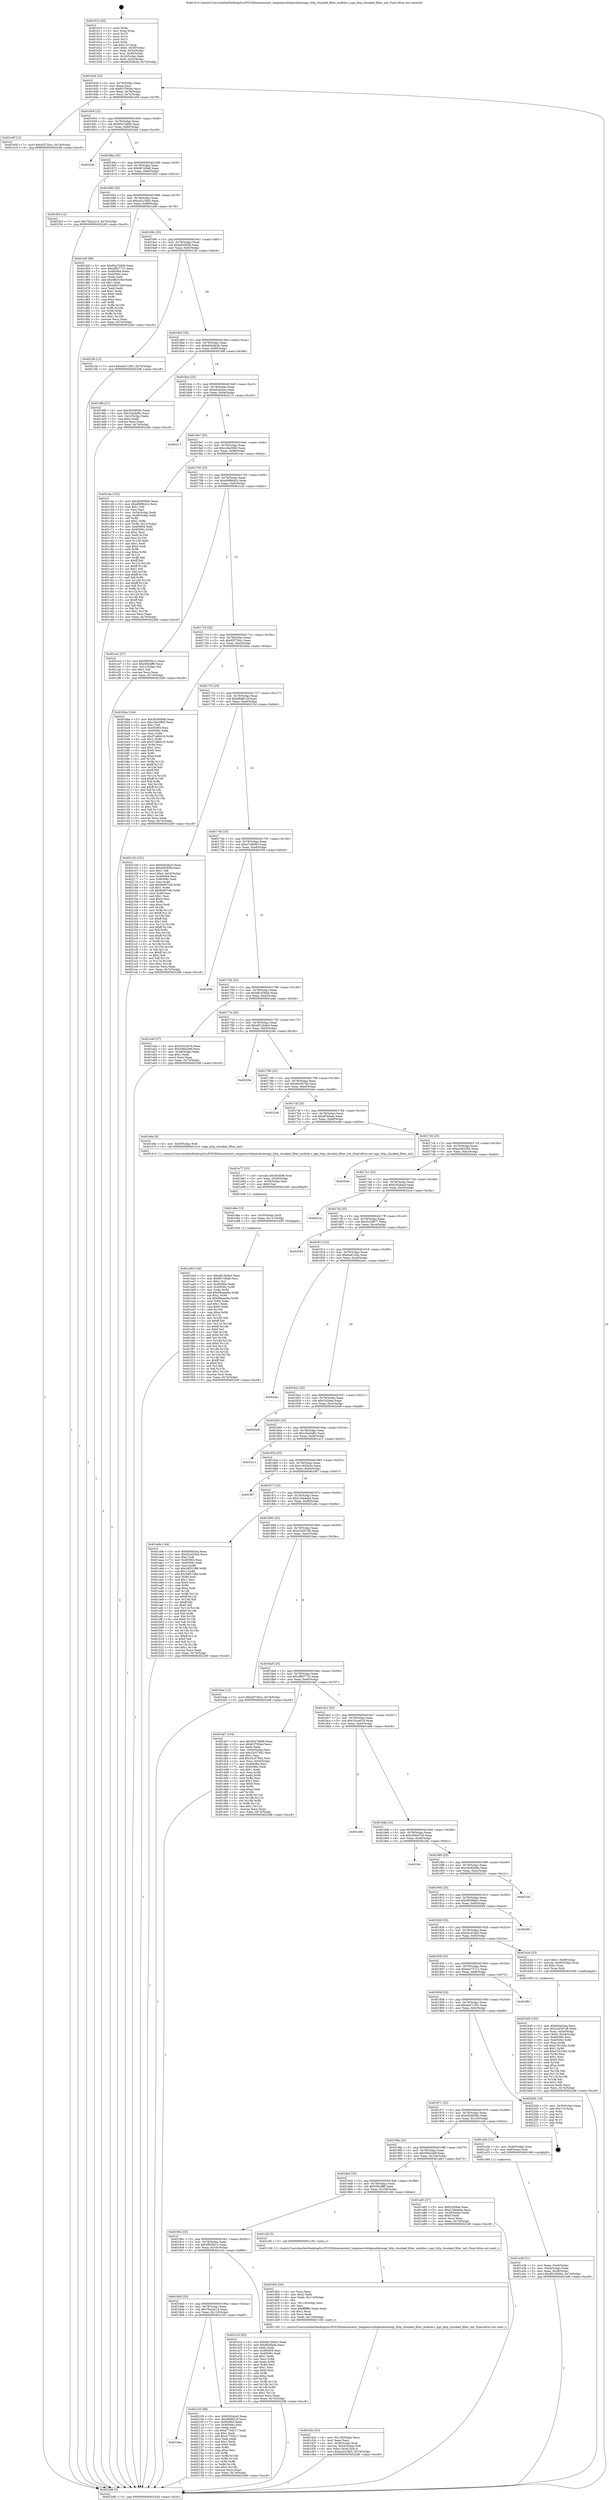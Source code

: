 digraph "0x401610" {
  label = "0x401610 (/mnt/c/Users/mathe/Desktop/tcc/POCII/binaries/extr_tenginesrchttpmodulesngx_http_chunked_filter_module.c_ngx_http_chunked_filter_init_Final-ollvm.out::main(0))"
  labelloc = "t"
  node[shape=record]

  Entry [label="",width=0.3,height=0.3,shape=circle,fillcolor=black,style=filled]
  "0x40163d" [label="{
     0x40163d [23]\l
     | [instrs]\l
     &nbsp;&nbsp;0x40163d \<+3\>: mov -0x74(%rbp),%eax\l
     &nbsp;&nbsp;0x401640 \<+2\>: mov %eax,%ecx\l
     &nbsp;&nbsp;0x401642 \<+6\>: sub $0x81f785eb,%ecx\l
     &nbsp;&nbsp;0x401648 \<+3\>: mov %eax,-0x78(%rbp)\l
     &nbsp;&nbsp;0x40164b \<+3\>: mov %ecx,-0x7c(%rbp)\l
     &nbsp;&nbsp;0x40164e \<+6\>: je 0000000000401e0f \<main+0x7ff\>\l
  }"]
  "0x401e0f" [label="{
     0x401e0f [12]\l
     | [instrs]\l
     &nbsp;&nbsp;0x401e0f \<+7\>: movl $0xd2f720cc,-0x74(%rbp)\l
     &nbsp;&nbsp;0x401e16 \<+5\>: jmp 00000000004022d8 \<main+0xcc8\>\l
  }"]
  "0x401654" [label="{
     0x401654 [22]\l
     | [instrs]\l
     &nbsp;&nbsp;0x401654 \<+5\>: jmp 0000000000401659 \<main+0x49\>\l
     &nbsp;&nbsp;0x401659 \<+3\>: mov -0x78(%rbp),%eax\l
     &nbsp;&nbsp;0x40165c \<+5\>: sub $0x95a74606,%eax\l
     &nbsp;&nbsp;0x401661 \<+3\>: mov %eax,-0x80(%rbp)\l
     &nbsp;&nbsp;0x401664 \<+6\>: je 000000000040224d \<main+0xc3d\>\l
  }"]
  Exit [label="",width=0.3,height=0.3,shape=circle,fillcolor=black,style=filled,peripheries=2]
  "0x40224d" [label="{
     0x40224d\l
  }", style=dashed]
  "0x40166a" [label="{
     0x40166a [25]\l
     | [instrs]\l
     &nbsp;&nbsp;0x40166a \<+5\>: jmp 000000000040166f \<main+0x5f\>\l
     &nbsp;&nbsp;0x40166f \<+3\>: mov -0x78(%rbp),%eax\l
     &nbsp;&nbsp;0x401672 \<+5\>: sub $0x9b7cf0a8,%eax\l
     &nbsp;&nbsp;0x401677 \<+6\>: mov %eax,-0x84(%rbp)\l
     &nbsp;&nbsp;0x40167d \<+6\>: je 0000000000401f2d \<main+0x91d\>\l
  }"]
  "0x4019ee" [label="{
     0x4019ee\l
  }", style=dashed]
  "0x401f2d" [label="{
     0x401f2d [12]\l
     | [instrs]\l
     &nbsp;&nbsp;0x401f2d \<+7\>: movl $0x79a2a214,-0x74(%rbp)\l
     &nbsp;&nbsp;0x401f34 \<+5\>: jmp 00000000004022d8 \<main+0xcc8\>\l
  }"]
  "0x401683" [label="{
     0x401683 [25]\l
     | [instrs]\l
     &nbsp;&nbsp;0x401683 \<+5\>: jmp 0000000000401688 \<main+0x78\>\l
     &nbsp;&nbsp;0x401688 \<+3\>: mov -0x78(%rbp),%eax\l
     &nbsp;&nbsp;0x40168b \<+5\>: sub $0xa42c18b5,%eax\l
     &nbsp;&nbsp;0x401690 \<+6\>: mov %eax,-0x88(%rbp)\l
     &nbsp;&nbsp;0x401696 \<+6\>: je 0000000000401d4f \<main+0x73f\>\l
  }"]
  "0x402105" [label="{
     0x402105 [88]\l
     | [instrs]\l
     &nbsp;&nbsp;0x402105 \<+5\>: mov $0xf292dac0,%eax\l
     &nbsp;&nbsp;0x40210a \<+5\>: mov $0xd6dfd12f,%ecx\l
     &nbsp;&nbsp;0x40210f \<+7\>: mov 0x405064,%edx\l
     &nbsp;&nbsp;0x402116 \<+7\>: mov 0x40506c,%esi\l
     &nbsp;&nbsp;0x40211d \<+2\>: mov %edx,%edi\l
     &nbsp;&nbsp;0x40211f \<+6\>: sub $0xe7744217,%edi\l
     &nbsp;&nbsp;0x402125 \<+3\>: sub $0x1,%edi\l
     &nbsp;&nbsp;0x402128 \<+6\>: add $0xe7744217,%edi\l
     &nbsp;&nbsp;0x40212e \<+3\>: imul %edi,%edx\l
     &nbsp;&nbsp;0x402131 \<+3\>: and $0x1,%edx\l
     &nbsp;&nbsp;0x402134 \<+3\>: cmp $0x0,%edx\l
     &nbsp;&nbsp;0x402137 \<+4\>: sete %r8b\l
     &nbsp;&nbsp;0x40213b \<+3\>: cmp $0xa,%esi\l
     &nbsp;&nbsp;0x40213e \<+4\>: setl %r9b\l
     &nbsp;&nbsp;0x402142 \<+3\>: mov %r8b,%r10b\l
     &nbsp;&nbsp;0x402145 \<+3\>: and %r9b,%r10b\l
     &nbsp;&nbsp;0x402148 \<+3\>: xor %r9b,%r8b\l
     &nbsp;&nbsp;0x40214b \<+3\>: or %r8b,%r10b\l
     &nbsp;&nbsp;0x40214e \<+4\>: test $0x1,%r10b\l
     &nbsp;&nbsp;0x402152 \<+3\>: cmovne %ecx,%eax\l
     &nbsp;&nbsp;0x402155 \<+3\>: mov %eax,-0x74(%rbp)\l
     &nbsp;&nbsp;0x402158 \<+5\>: jmp 00000000004022d8 \<main+0xcc8\>\l
  }"]
  "0x401d4f" [label="{
     0x401d4f [88]\l
     | [instrs]\l
     &nbsp;&nbsp;0x401d4f \<+5\>: mov $0x95a74606,%eax\l
     &nbsp;&nbsp;0x401d54 \<+5\>: mov $0x2f857723,%ecx\l
     &nbsp;&nbsp;0x401d59 \<+7\>: mov 0x405064,%edx\l
     &nbsp;&nbsp;0x401d60 \<+7\>: mov 0x40506c,%esi\l
     &nbsp;&nbsp;0x401d67 \<+2\>: mov %edx,%edi\l
     &nbsp;&nbsp;0x401d69 \<+6\>: add $0xe8b316ef,%edi\l
     &nbsp;&nbsp;0x401d6f \<+3\>: sub $0x1,%edi\l
     &nbsp;&nbsp;0x401d72 \<+6\>: sub $0xe8b316ef,%edi\l
     &nbsp;&nbsp;0x401d78 \<+3\>: imul %edi,%edx\l
     &nbsp;&nbsp;0x401d7b \<+3\>: and $0x1,%edx\l
     &nbsp;&nbsp;0x401d7e \<+3\>: cmp $0x0,%edx\l
     &nbsp;&nbsp;0x401d81 \<+4\>: sete %r8b\l
     &nbsp;&nbsp;0x401d85 \<+3\>: cmp $0xa,%esi\l
     &nbsp;&nbsp;0x401d88 \<+4\>: setl %r9b\l
     &nbsp;&nbsp;0x401d8c \<+3\>: mov %r8b,%r10b\l
     &nbsp;&nbsp;0x401d8f \<+3\>: and %r9b,%r10b\l
     &nbsp;&nbsp;0x401d92 \<+3\>: xor %r9b,%r8b\l
     &nbsp;&nbsp;0x401d95 \<+3\>: or %r8b,%r10b\l
     &nbsp;&nbsp;0x401d98 \<+4\>: test $0x1,%r10b\l
     &nbsp;&nbsp;0x401d9c \<+3\>: cmovne %ecx,%eax\l
     &nbsp;&nbsp;0x401d9f \<+3\>: mov %eax,-0x74(%rbp)\l
     &nbsp;&nbsp;0x401da2 \<+5\>: jmp 00000000004022d8 \<main+0xcc8\>\l
  }"]
  "0x40169c" [label="{
     0x40169c [25]\l
     | [instrs]\l
     &nbsp;&nbsp;0x40169c \<+5\>: jmp 00000000004016a1 \<main+0x91\>\l
     &nbsp;&nbsp;0x4016a1 \<+3\>: mov -0x78(%rbp),%eax\l
     &nbsp;&nbsp;0x4016a4 \<+5\>: sub $0xa920f3fa,%eax\l
     &nbsp;&nbsp;0x4016a9 \<+6\>: mov %eax,-0x8c(%rbp)\l
     &nbsp;&nbsp;0x4016af \<+6\>: je 00000000004021f4 \<main+0xbe4\>\l
  }"]
  "0x401e9d" [label="{
     0x401e9d [144]\l
     | [instrs]\l
     &nbsp;&nbsp;0x401e9d \<+5\>: mov $0xd912b4b3,%eax\l
     &nbsp;&nbsp;0x401ea2 \<+5\>: mov $0x9b7cf0a8,%esi\l
     &nbsp;&nbsp;0x401ea7 \<+2\>: mov $0x1,%cl\l
     &nbsp;&nbsp;0x401ea9 \<+7\>: mov 0x405064,%edx\l
     &nbsp;&nbsp;0x401eb0 \<+8\>: mov 0x40506c,%r8d\l
     &nbsp;&nbsp;0x401eb8 \<+3\>: mov %edx,%r9d\l
     &nbsp;&nbsp;0x401ebb \<+7\>: add $0x99aaae6a,%r9d\l
     &nbsp;&nbsp;0x401ec2 \<+4\>: sub $0x1,%r9d\l
     &nbsp;&nbsp;0x401ec6 \<+7\>: sub $0x99aaae6a,%r9d\l
     &nbsp;&nbsp;0x401ecd \<+4\>: imul %r9d,%edx\l
     &nbsp;&nbsp;0x401ed1 \<+3\>: and $0x1,%edx\l
     &nbsp;&nbsp;0x401ed4 \<+3\>: cmp $0x0,%edx\l
     &nbsp;&nbsp;0x401ed7 \<+4\>: sete %r10b\l
     &nbsp;&nbsp;0x401edb \<+4\>: cmp $0xa,%r8d\l
     &nbsp;&nbsp;0x401edf \<+4\>: setl %r11b\l
     &nbsp;&nbsp;0x401ee3 \<+3\>: mov %r10b,%bl\l
     &nbsp;&nbsp;0x401ee6 \<+3\>: xor $0xff,%bl\l
     &nbsp;&nbsp;0x401ee9 \<+3\>: mov %r11b,%r14b\l
     &nbsp;&nbsp;0x401eec \<+4\>: xor $0xff,%r14b\l
     &nbsp;&nbsp;0x401ef0 \<+3\>: xor $0x0,%cl\l
     &nbsp;&nbsp;0x401ef3 \<+3\>: mov %bl,%r15b\l
     &nbsp;&nbsp;0x401ef6 \<+4\>: and $0x0,%r15b\l
     &nbsp;&nbsp;0x401efa \<+3\>: and %cl,%r10b\l
     &nbsp;&nbsp;0x401efd \<+3\>: mov %r14b,%r12b\l
     &nbsp;&nbsp;0x401f00 \<+4\>: and $0x0,%r12b\l
     &nbsp;&nbsp;0x401f04 \<+3\>: and %cl,%r11b\l
     &nbsp;&nbsp;0x401f07 \<+3\>: or %r10b,%r15b\l
     &nbsp;&nbsp;0x401f0a \<+3\>: or %r11b,%r12b\l
     &nbsp;&nbsp;0x401f0d \<+3\>: xor %r12b,%r15b\l
     &nbsp;&nbsp;0x401f10 \<+3\>: or %r14b,%bl\l
     &nbsp;&nbsp;0x401f13 \<+3\>: xor $0xff,%bl\l
     &nbsp;&nbsp;0x401f16 \<+3\>: or $0x0,%cl\l
     &nbsp;&nbsp;0x401f19 \<+2\>: and %cl,%bl\l
     &nbsp;&nbsp;0x401f1b \<+3\>: or %bl,%r15b\l
     &nbsp;&nbsp;0x401f1e \<+4\>: test $0x1,%r15b\l
     &nbsp;&nbsp;0x401f22 \<+3\>: cmovne %esi,%eax\l
     &nbsp;&nbsp;0x401f25 \<+3\>: mov %eax,-0x74(%rbp)\l
     &nbsp;&nbsp;0x401f28 \<+5\>: jmp 00000000004022d8 \<main+0xcc8\>\l
  }"]
  "0x4021f4" [label="{
     0x4021f4 [12]\l
     | [instrs]\l
     &nbsp;&nbsp;0x4021f4 \<+7\>: movl $0x4e07c391,-0x74(%rbp)\l
     &nbsp;&nbsp;0x4021fb \<+5\>: jmp 00000000004022d8 \<main+0xcc8\>\l
  }"]
  "0x4016b5" [label="{
     0x4016b5 [25]\l
     | [instrs]\l
     &nbsp;&nbsp;0x4016b5 \<+5\>: jmp 00000000004016ba \<main+0xaa\>\l
     &nbsp;&nbsp;0x4016ba \<+3\>: mov -0x78(%rbp),%eax\l
     &nbsp;&nbsp;0x4016bd \<+5\>: sub $0xb6344b3b,%eax\l
     &nbsp;&nbsp;0x4016c2 \<+6\>: mov %eax,-0x90(%rbp)\l
     &nbsp;&nbsp;0x4016c8 \<+6\>: je 00000000004019f8 \<main+0x3e8\>\l
  }"]
  "0x401e8e" [label="{
     0x401e8e [15]\l
     | [instrs]\l
     &nbsp;&nbsp;0x401e8e \<+4\>: mov -0x50(%rbp),%rdi\l
     &nbsp;&nbsp;0x401e92 \<+6\>: mov %eax,-0x11c(%rbp)\l
     &nbsp;&nbsp;0x401e98 \<+5\>: call 0000000000401030 \<free@plt\>\l
     | [calls]\l
     &nbsp;&nbsp;0x401030 \{1\} (unknown)\l
  }"]
  "0x4019f8" [label="{
     0x4019f8 [27]\l
     | [instrs]\l
     &nbsp;&nbsp;0x4019f8 \<+5\>: mov $0x502b839c,%eax\l
     &nbsp;&nbsp;0x4019fd \<+5\>: mov $0x16acbd8c,%ecx\l
     &nbsp;&nbsp;0x401a02 \<+3\>: mov -0x2c(%rbp),%edx\l
     &nbsp;&nbsp;0x401a05 \<+3\>: cmp $0x2,%edx\l
     &nbsp;&nbsp;0x401a08 \<+3\>: cmovne %ecx,%eax\l
     &nbsp;&nbsp;0x401a0b \<+3\>: mov %eax,-0x74(%rbp)\l
     &nbsp;&nbsp;0x401a0e \<+5\>: jmp 00000000004022d8 \<main+0xcc8\>\l
  }"]
  "0x4016ce" [label="{
     0x4016ce [25]\l
     | [instrs]\l
     &nbsp;&nbsp;0x4016ce \<+5\>: jmp 00000000004016d3 \<main+0xc3\>\l
     &nbsp;&nbsp;0x4016d3 \<+3\>: mov -0x78(%rbp),%eax\l
     &nbsp;&nbsp;0x4016d6 \<+5\>: sub $0xbfcbb2ea,%eax\l
     &nbsp;&nbsp;0x4016db \<+6\>: mov %eax,-0x94(%rbp)\l
     &nbsp;&nbsp;0x4016e1 \<+6\>: je 0000000000402213 \<main+0xc03\>\l
  }"]
  "0x4022d8" [label="{
     0x4022d8 [5]\l
     | [instrs]\l
     &nbsp;&nbsp;0x4022d8 \<+5\>: jmp 000000000040163d \<main+0x2d\>\l
  }"]
  "0x401610" [label="{
     0x401610 [45]\l
     | [instrs]\l
     &nbsp;&nbsp;0x401610 \<+1\>: push %rbp\l
     &nbsp;&nbsp;0x401611 \<+3\>: mov %rsp,%rbp\l
     &nbsp;&nbsp;0x401614 \<+2\>: push %r15\l
     &nbsp;&nbsp;0x401616 \<+2\>: push %r14\l
     &nbsp;&nbsp;0x401618 \<+2\>: push %r12\l
     &nbsp;&nbsp;0x40161a \<+1\>: push %rbx\l
     &nbsp;&nbsp;0x40161b \<+7\>: sub $0x110,%rsp\l
     &nbsp;&nbsp;0x401622 \<+7\>: movl $0x0,-0x30(%rbp)\l
     &nbsp;&nbsp;0x401629 \<+3\>: mov %edi,-0x34(%rbp)\l
     &nbsp;&nbsp;0x40162c \<+4\>: mov %rsi,-0x40(%rbp)\l
     &nbsp;&nbsp;0x401630 \<+3\>: mov -0x34(%rbp),%edi\l
     &nbsp;&nbsp;0x401633 \<+3\>: mov %edi,-0x2c(%rbp)\l
     &nbsp;&nbsp;0x401636 \<+7\>: movl $0xb6344b3b,-0x74(%rbp)\l
  }"]
  "0x401e77" [label="{
     0x401e77 [23]\l
     | [instrs]\l
     &nbsp;&nbsp;0x401e77 \<+10\>: movabs $0x4030d6,%rdi\l
     &nbsp;&nbsp;0x401e81 \<+3\>: mov %eax,-0x58(%rbp)\l
     &nbsp;&nbsp;0x401e84 \<+3\>: mov -0x58(%rbp),%esi\l
     &nbsp;&nbsp;0x401e87 \<+2\>: mov $0x0,%al\l
     &nbsp;&nbsp;0x401e89 \<+5\>: call 0000000000401040 \<printf@plt\>\l
     | [calls]\l
     &nbsp;&nbsp;0x401040 \{1\} (unknown)\l
  }"]
  "0x402213" [label="{
     0x402213\l
  }", style=dashed]
  "0x4016e7" [label="{
     0x4016e7 [25]\l
     | [instrs]\l
     &nbsp;&nbsp;0x4016e7 \<+5\>: jmp 00000000004016ec \<main+0xdc\>\l
     &nbsp;&nbsp;0x4016ec \<+3\>: mov -0x78(%rbp),%eax\l
     &nbsp;&nbsp;0x4016ef \<+5\>: sub $0xc2de39b0,%eax\l
     &nbsp;&nbsp;0x4016f4 \<+6\>: mov %eax,-0x98(%rbp)\l
     &nbsp;&nbsp;0x4016fa \<+6\>: je 0000000000401c4a \<main+0x63a\>\l
  }"]
  "0x4019d5" [label="{
     0x4019d5 [25]\l
     | [instrs]\l
     &nbsp;&nbsp;0x4019d5 \<+5\>: jmp 00000000004019da \<main+0x3ca\>\l
     &nbsp;&nbsp;0x4019da \<+3\>: mov -0x78(%rbp),%eax\l
     &nbsp;&nbsp;0x4019dd \<+5\>: sub $0x79a2a214,%eax\l
     &nbsp;&nbsp;0x4019e2 \<+6\>: mov %eax,-0x110(%rbp)\l
     &nbsp;&nbsp;0x4019e8 \<+6\>: je 0000000000402105 \<main+0xaf5\>\l
  }"]
  "0x401c4a" [label="{
     0x401c4a [152]\l
     | [instrs]\l
     &nbsp;&nbsp;0x401c4a \<+5\>: mov $0x3b58584b,%eax\l
     &nbsp;&nbsp;0x401c4f \<+5\>: mov $0xd088642c,%ecx\l
     &nbsp;&nbsp;0x401c54 \<+2\>: mov $0x1,%dl\l
     &nbsp;&nbsp;0x401c56 \<+2\>: xor %esi,%esi\l
     &nbsp;&nbsp;0x401c58 \<+3\>: mov -0x54(%rbp),%edi\l
     &nbsp;&nbsp;0x401c5b \<+3\>: cmp -0x48(%rbp),%edi\l
     &nbsp;&nbsp;0x401c5e \<+4\>: setl %r8b\l
     &nbsp;&nbsp;0x401c62 \<+4\>: and $0x1,%r8b\l
     &nbsp;&nbsp;0x401c66 \<+4\>: mov %r8b,-0x21(%rbp)\l
     &nbsp;&nbsp;0x401c6a \<+7\>: mov 0x405064,%edi\l
     &nbsp;&nbsp;0x401c71 \<+8\>: mov 0x40506c,%r9d\l
     &nbsp;&nbsp;0x401c79 \<+3\>: sub $0x1,%esi\l
     &nbsp;&nbsp;0x401c7c \<+3\>: mov %edi,%r10d\l
     &nbsp;&nbsp;0x401c7f \<+3\>: add %esi,%r10d\l
     &nbsp;&nbsp;0x401c82 \<+4\>: imul %r10d,%edi\l
     &nbsp;&nbsp;0x401c86 \<+3\>: and $0x1,%edi\l
     &nbsp;&nbsp;0x401c89 \<+3\>: cmp $0x0,%edi\l
     &nbsp;&nbsp;0x401c8c \<+4\>: sete %r8b\l
     &nbsp;&nbsp;0x401c90 \<+4\>: cmp $0xa,%r9d\l
     &nbsp;&nbsp;0x401c94 \<+4\>: setl %r11b\l
     &nbsp;&nbsp;0x401c98 \<+3\>: mov %r8b,%bl\l
     &nbsp;&nbsp;0x401c9b \<+3\>: xor $0xff,%bl\l
     &nbsp;&nbsp;0x401c9e \<+3\>: mov %r11b,%r14b\l
     &nbsp;&nbsp;0x401ca1 \<+4\>: xor $0xff,%r14b\l
     &nbsp;&nbsp;0x401ca5 \<+3\>: xor $0x1,%dl\l
     &nbsp;&nbsp;0x401ca8 \<+3\>: mov %bl,%r15b\l
     &nbsp;&nbsp;0x401cab \<+4\>: and $0xff,%r15b\l
     &nbsp;&nbsp;0x401caf \<+3\>: and %dl,%r8b\l
     &nbsp;&nbsp;0x401cb2 \<+3\>: mov %r14b,%r12b\l
     &nbsp;&nbsp;0x401cb5 \<+4\>: and $0xff,%r12b\l
     &nbsp;&nbsp;0x401cb9 \<+3\>: and %dl,%r11b\l
     &nbsp;&nbsp;0x401cbc \<+3\>: or %r8b,%r15b\l
     &nbsp;&nbsp;0x401cbf \<+3\>: or %r11b,%r12b\l
     &nbsp;&nbsp;0x401cc2 \<+3\>: xor %r12b,%r15b\l
     &nbsp;&nbsp;0x401cc5 \<+3\>: or %r14b,%bl\l
     &nbsp;&nbsp;0x401cc8 \<+3\>: xor $0xff,%bl\l
     &nbsp;&nbsp;0x401ccb \<+3\>: or $0x1,%dl\l
     &nbsp;&nbsp;0x401cce \<+2\>: and %dl,%bl\l
     &nbsp;&nbsp;0x401cd0 \<+3\>: or %bl,%r15b\l
     &nbsp;&nbsp;0x401cd3 \<+4\>: test $0x1,%r15b\l
     &nbsp;&nbsp;0x401cd7 \<+3\>: cmovne %ecx,%eax\l
     &nbsp;&nbsp;0x401cda \<+3\>: mov %eax,-0x74(%rbp)\l
     &nbsp;&nbsp;0x401cdd \<+5\>: jmp 00000000004022d8 \<main+0xcc8\>\l
  }"]
  "0x401700" [label="{
     0x401700 [25]\l
     | [instrs]\l
     &nbsp;&nbsp;0x401700 \<+5\>: jmp 0000000000401705 \<main+0xf5\>\l
     &nbsp;&nbsp;0x401705 \<+3\>: mov -0x78(%rbp),%eax\l
     &nbsp;&nbsp;0x401708 \<+5\>: sub $0xd088642c,%eax\l
     &nbsp;&nbsp;0x40170d \<+6\>: mov %eax,-0x9c(%rbp)\l
     &nbsp;&nbsp;0x401713 \<+6\>: je 0000000000401ce2 \<main+0x6d2\>\l
  }"]
  "0x401e1b" [label="{
     0x401e1b [83]\l
     | [instrs]\l
     &nbsp;&nbsp;0x401e1b \<+5\>: mov $0xd912b4b3,%eax\l
     &nbsp;&nbsp;0x401e20 \<+5\>: mov $0xdf3efada,%ecx\l
     &nbsp;&nbsp;0x401e25 \<+2\>: xor %edx,%edx\l
     &nbsp;&nbsp;0x401e27 \<+7\>: mov 0x405064,%esi\l
     &nbsp;&nbsp;0x401e2e \<+7\>: mov 0x40506c,%edi\l
     &nbsp;&nbsp;0x401e35 \<+3\>: sub $0x1,%edx\l
     &nbsp;&nbsp;0x401e38 \<+3\>: mov %esi,%r8d\l
     &nbsp;&nbsp;0x401e3b \<+3\>: add %edx,%r8d\l
     &nbsp;&nbsp;0x401e3e \<+4\>: imul %r8d,%esi\l
     &nbsp;&nbsp;0x401e42 \<+3\>: and $0x1,%esi\l
     &nbsp;&nbsp;0x401e45 \<+3\>: cmp $0x0,%esi\l
     &nbsp;&nbsp;0x401e48 \<+4\>: sete %r9b\l
     &nbsp;&nbsp;0x401e4c \<+3\>: cmp $0xa,%edi\l
     &nbsp;&nbsp;0x401e4f \<+4\>: setl %r10b\l
     &nbsp;&nbsp;0x401e53 \<+3\>: mov %r9b,%r11b\l
     &nbsp;&nbsp;0x401e56 \<+3\>: and %r10b,%r11b\l
     &nbsp;&nbsp;0x401e59 \<+3\>: xor %r10b,%r9b\l
     &nbsp;&nbsp;0x401e5c \<+3\>: or %r9b,%r11b\l
     &nbsp;&nbsp;0x401e5f \<+4\>: test $0x1,%r11b\l
     &nbsp;&nbsp;0x401e63 \<+3\>: cmovne %ecx,%eax\l
     &nbsp;&nbsp;0x401e66 \<+3\>: mov %eax,-0x74(%rbp)\l
     &nbsp;&nbsp;0x401e69 \<+5\>: jmp 00000000004022d8 \<main+0xcc8\>\l
  }"]
  "0x401ce2" [label="{
     0x401ce2 [27]\l
     | [instrs]\l
     &nbsp;&nbsp;0x401ce2 \<+5\>: mov $0x5f935b12,%eax\l
     &nbsp;&nbsp;0x401ce7 \<+5\>: mov $0x55fcdff6,%ecx\l
     &nbsp;&nbsp;0x401cec \<+3\>: mov -0x21(%rbp),%dl\l
     &nbsp;&nbsp;0x401cef \<+3\>: test $0x1,%dl\l
     &nbsp;&nbsp;0x401cf2 \<+3\>: cmovne %ecx,%eax\l
     &nbsp;&nbsp;0x401cf5 \<+3\>: mov %eax,-0x74(%rbp)\l
     &nbsp;&nbsp;0x401cf8 \<+5\>: jmp 00000000004022d8 \<main+0xcc8\>\l
  }"]
  "0x401719" [label="{
     0x401719 [25]\l
     | [instrs]\l
     &nbsp;&nbsp;0x401719 \<+5\>: jmp 000000000040171e \<main+0x10e\>\l
     &nbsp;&nbsp;0x40171e \<+3\>: mov -0x78(%rbp),%eax\l
     &nbsp;&nbsp;0x401721 \<+5\>: sub $0xd2f720cc,%eax\l
     &nbsp;&nbsp;0x401726 \<+6\>: mov %eax,-0xa0(%rbp)\l
     &nbsp;&nbsp;0x40172c \<+6\>: je 0000000000401bba \<main+0x5aa\>\l
  }"]
  "0x401d2e" [label="{
     0x401d2e [33]\l
     | [instrs]\l
     &nbsp;&nbsp;0x401d2e \<+6\>: mov -0x118(%rbp),%ecx\l
     &nbsp;&nbsp;0x401d34 \<+3\>: imul %eax,%ecx\l
     &nbsp;&nbsp;0x401d37 \<+4\>: mov -0x50(%rbp),%rdi\l
     &nbsp;&nbsp;0x401d3b \<+4\>: movslq -0x54(%rbp),%r8\l
     &nbsp;&nbsp;0x401d3f \<+4\>: mov %ecx,(%rdi,%r8,4)\l
     &nbsp;&nbsp;0x401d43 \<+7\>: movl $0xa42c18b5,-0x74(%rbp)\l
     &nbsp;&nbsp;0x401d4a \<+5\>: jmp 00000000004022d8 \<main+0xcc8\>\l
  }"]
  "0x401bba" [label="{
     0x401bba [144]\l
     | [instrs]\l
     &nbsp;&nbsp;0x401bba \<+5\>: mov $0x3b58584b,%eax\l
     &nbsp;&nbsp;0x401bbf \<+5\>: mov $0xc2de39b0,%ecx\l
     &nbsp;&nbsp;0x401bc4 \<+2\>: mov $0x1,%dl\l
     &nbsp;&nbsp;0x401bc6 \<+7\>: mov 0x405064,%esi\l
     &nbsp;&nbsp;0x401bcd \<+7\>: mov 0x40506c,%edi\l
     &nbsp;&nbsp;0x401bd4 \<+3\>: mov %esi,%r8d\l
     &nbsp;&nbsp;0x401bd7 \<+7\>: sub $0x57a80416,%r8d\l
     &nbsp;&nbsp;0x401bde \<+4\>: sub $0x1,%r8d\l
     &nbsp;&nbsp;0x401be2 \<+7\>: add $0x57a80416,%r8d\l
     &nbsp;&nbsp;0x401be9 \<+4\>: imul %r8d,%esi\l
     &nbsp;&nbsp;0x401bed \<+3\>: and $0x1,%esi\l
     &nbsp;&nbsp;0x401bf0 \<+3\>: cmp $0x0,%esi\l
     &nbsp;&nbsp;0x401bf3 \<+4\>: sete %r9b\l
     &nbsp;&nbsp;0x401bf7 \<+3\>: cmp $0xa,%edi\l
     &nbsp;&nbsp;0x401bfa \<+4\>: setl %r10b\l
     &nbsp;&nbsp;0x401bfe \<+3\>: mov %r9b,%r11b\l
     &nbsp;&nbsp;0x401c01 \<+4\>: xor $0xff,%r11b\l
     &nbsp;&nbsp;0x401c05 \<+3\>: mov %r10b,%bl\l
     &nbsp;&nbsp;0x401c08 \<+3\>: xor $0xff,%bl\l
     &nbsp;&nbsp;0x401c0b \<+3\>: xor $0x1,%dl\l
     &nbsp;&nbsp;0x401c0e \<+3\>: mov %r11b,%r14b\l
     &nbsp;&nbsp;0x401c11 \<+4\>: and $0xff,%r14b\l
     &nbsp;&nbsp;0x401c15 \<+3\>: and %dl,%r9b\l
     &nbsp;&nbsp;0x401c18 \<+3\>: mov %bl,%r15b\l
     &nbsp;&nbsp;0x401c1b \<+4\>: and $0xff,%r15b\l
     &nbsp;&nbsp;0x401c1f \<+3\>: and %dl,%r10b\l
     &nbsp;&nbsp;0x401c22 \<+3\>: or %r9b,%r14b\l
     &nbsp;&nbsp;0x401c25 \<+3\>: or %r10b,%r15b\l
     &nbsp;&nbsp;0x401c28 \<+3\>: xor %r15b,%r14b\l
     &nbsp;&nbsp;0x401c2b \<+3\>: or %bl,%r11b\l
     &nbsp;&nbsp;0x401c2e \<+4\>: xor $0xff,%r11b\l
     &nbsp;&nbsp;0x401c32 \<+3\>: or $0x1,%dl\l
     &nbsp;&nbsp;0x401c35 \<+3\>: and %dl,%r11b\l
     &nbsp;&nbsp;0x401c38 \<+3\>: or %r11b,%r14b\l
     &nbsp;&nbsp;0x401c3b \<+4\>: test $0x1,%r14b\l
     &nbsp;&nbsp;0x401c3f \<+3\>: cmovne %ecx,%eax\l
     &nbsp;&nbsp;0x401c42 \<+3\>: mov %eax,-0x74(%rbp)\l
     &nbsp;&nbsp;0x401c45 \<+5\>: jmp 00000000004022d8 \<main+0xcc8\>\l
  }"]
  "0x401732" [label="{
     0x401732 [25]\l
     | [instrs]\l
     &nbsp;&nbsp;0x401732 \<+5\>: jmp 0000000000401737 \<main+0x127\>\l
     &nbsp;&nbsp;0x401737 \<+3\>: mov -0x78(%rbp),%eax\l
     &nbsp;&nbsp;0x40173a \<+5\>: sub $0xd6dfd12f,%eax\l
     &nbsp;&nbsp;0x40173f \<+6\>: mov %eax,-0xa4(%rbp)\l
     &nbsp;&nbsp;0x401745 \<+6\>: je 000000000040215d \<main+0xb4d\>\l
  }"]
  "0x401d02" [label="{
     0x401d02 [44]\l
     | [instrs]\l
     &nbsp;&nbsp;0x401d02 \<+2\>: xor %ecx,%ecx\l
     &nbsp;&nbsp;0x401d04 \<+5\>: mov $0x2,%edx\l
     &nbsp;&nbsp;0x401d09 \<+6\>: mov %edx,-0x114(%rbp)\l
     &nbsp;&nbsp;0x401d0f \<+1\>: cltd\l
     &nbsp;&nbsp;0x401d10 \<+6\>: mov -0x114(%rbp),%esi\l
     &nbsp;&nbsp;0x401d16 \<+2\>: idiv %esi\l
     &nbsp;&nbsp;0x401d18 \<+6\>: imul $0xfffffffe,%edx,%edx\l
     &nbsp;&nbsp;0x401d1e \<+3\>: sub $0x1,%ecx\l
     &nbsp;&nbsp;0x401d21 \<+2\>: sub %ecx,%edx\l
     &nbsp;&nbsp;0x401d23 \<+6\>: mov %edx,-0x118(%rbp)\l
     &nbsp;&nbsp;0x401d29 \<+5\>: call 0000000000401160 \<next_i\>\l
     | [calls]\l
     &nbsp;&nbsp;0x401160 \{1\} (/mnt/c/Users/mathe/Desktop/tcc/POCII/binaries/extr_tenginesrchttpmodulesngx_http_chunked_filter_module.c_ngx_http_chunked_filter_init_Final-ollvm.out::next_i)\l
  }"]
  "0x40215d" [label="{
     0x40215d [151]\l
     | [instrs]\l
     &nbsp;&nbsp;0x40215d \<+5\>: mov $0xf292dac0,%eax\l
     &nbsp;&nbsp;0x402162 \<+5\>: mov $0xa920f3fa,%ecx\l
     &nbsp;&nbsp;0x402167 \<+2\>: mov $0x1,%dl\l
     &nbsp;&nbsp;0x402169 \<+7\>: movl $0x0,-0x30(%rbp)\l
     &nbsp;&nbsp;0x402170 \<+7\>: mov 0x405064,%esi\l
     &nbsp;&nbsp;0x402177 \<+7\>: mov 0x40506c,%edi\l
     &nbsp;&nbsp;0x40217e \<+3\>: mov %esi,%r8d\l
     &nbsp;&nbsp;0x402181 \<+7\>: add $0x9e907cfd,%r8d\l
     &nbsp;&nbsp;0x402188 \<+4\>: sub $0x1,%r8d\l
     &nbsp;&nbsp;0x40218c \<+7\>: sub $0x9e907cfd,%r8d\l
     &nbsp;&nbsp;0x402193 \<+4\>: imul %r8d,%esi\l
     &nbsp;&nbsp;0x402197 \<+3\>: and $0x1,%esi\l
     &nbsp;&nbsp;0x40219a \<+3\>: cmp $0x0,%esi\l
     &nbsp;&nbsp;0x40219d \<+4\>: sete %r9b\l
     &nbsp;&nbsp;0x4021a1 \<+3\>: cmp $0xa,%edi\l
     &nbsp;&nbsp;0x4021a4 \<+4\>: setl %r10b\l
     &nbsp;&nbsp;0x4021a8 \<+3\>: mov %r9b,%r11b\l
     &nbsp;&nbsp;0x4021ab \<+4\>: xor $0xff,%r11b\l
     &nbsp;&nbsp;0x4021af \<+3\>: mov %r10b,%bl\l
     &nbsp;&nbsp;0x4021b2 \<+3\>: xor $0xff,%bl\l
     &nbsp;&nbsp;0x4021b5 \<+3\>: xor $0x1,%dl\l
     &nbsp;&nbsp;0x4021b8 \<+3\>: mov %r11b,%r14b\l
     &nbsp;&nbsp;0x4021bb \<+4\>: and $0xff,%r14b\l
     &nbsp;&nbsp;0x4021bf \<+3\>: and %dl,%r9b\l
     &nbsp;&nbsp;0x4021c2 \<+3\>: mov %bl,%r15b\l
     &nbsp;&nbsp;0x4021c5 \<+4\>: and $0xff,%r15b\l
     &nbsp;&nbsp;0x4021c9 \<+3\>: and %dl,%r10b\l
     &nbsp;&nbsp;0x4021cc \<+3\>: or %r9b,%r14b\l
     &nbsp;&nbsp;0x4021cf \<+3\>: or %r10b,%r15b\l
     &nbsp;&nbsp;0x4021d2 \<+3\>: xor %r15b,%r14b\l
     &nbsp;&nbsp;0x4021d5 \<+3\>: or %bl,%r11b\l
     &nbsp;&nbsp;0x4021d8 \<+4\>: xor $0xff,%r11b\l
     &nbsp;&nbsp;0x4021dc \<+3\>: or $0x1,%dl\l
     &nbsp;&nbsp;0x4021df \<+3\>: and %dl,%r11b\l
     &nbsp;&nbsp;0x4021e2 \<+3\>: or %r11b,%r14b\l
     &nbsp;&nbsp;0x4021e5 \<+4\>: test $0x1,%r14b\l
     &nbsp;&nbsp;0x4021e9 \<+3\>: cmovne %ecx,%eax\l
     &nbsp;&nbsp;0x4021ec \<+3\>: mov %eax,-0x74(%rbp)\l
     &nbsp;&nbsp;0x4021ef \<+5\>: jmp 00000000004022d8 \<main+0xcc8\>\l
  }"]
  "0x40174b" [label="{
     0x40174b [25]\l
     | [instrs]\l
     &nbsp;&nbsp;0x40174b \<+5\>: jmp 0000000000401750 \<main+0x140\>\l
     &nbsp;&nbsp;0x401750 \<+3\>: mov -0x78(%rbp),%eax\l
     &nbsp;&nbsp;0x401753 \<+5\>: sub $0xd7cdbf83,%eax\l
     &nbsp;&nbsp;0x401758 \<+6\>: mov %eax,-0xa8(%rbp)\l
     &nbsp;&nbsp;0x40175e \<+6\>: je 0000000000401f39 \<main+0x929\>\l
  }"]
  "0x4019bc" [label="{
     0x4019bc [25]\l
     | [instrs]\l
     &nbsp;&nbsp;0x4019bc \<+5\>: jmp 00000000004019c1 \<main+0x3b1\>\l
     &nbsp;&nbsp;0x4019c1 \<+3\>: mov -0x78(%rbp),%eax\l
     &nbsp;&nbsp;0x4019c4 \<+5\>: sub $0x5f935b12,%eax\l
     &nbsp;&nbsp;0x4019c9 \<+6\>: mov %eax,-0x10c(%rbp)\l
     &nbsp;&nbsp;0x4019cf \<+6\>: je 0000000000401e1b \<main+0x80b\>\l
  }"]
  "0x401f39" [label="{
     0x401f39\l
  }", style=dashed]
  "0x401764" [label="{
     0x401764 [25]\l
     | [instrs]\l
     &nbsp;&nbsp;0x401764 \<+5\>: jmp 0000000000401769 \<main+0x159\>\l
     &nbsp;&nbsp;0x401769 \<+3\>: mov -0x78(%rbp),%eax\l
     &nbsp;&nbsp;0x40176c \<+5\>: sub $0xd8163bb4,%eax\l
     &nbsp;&nbsp;0x401771 \<+6\>: mov %eax,-0xac(%rbp)\l
     &nbsp;&nbsp;0x401777 \<+6\>: je 0000000000401a4d \<main+0x43d\>\l
  }"]
  "0x401cfd" [label="{
     0x401cfd [5]\l
     | [instrs]\l
     &nbsp;&nbsp;0x401cfd \<+5\>: call 0000000000401160 \<next_i\>\l
     | [calls]\l
     &nbsp;&nbsp;0x401160 \{1\} (/mnt/c/Users/mathe/Desktop/tcc/POCII/binaries/extr_tenginesrchttpmodulesngx_http_chunked_filter_module.c_ngx_http_chunked_filter_init_Final-ollvm.out::next_i)\l
  }"]
  "0x401a4d" [label="{
     0x401a4d [27]\l
     | [instrs]\l
     &nbsp;&nbsp;0x401a4d \<+5\>: mov $0x33cca019,%eax\l
     &nbsp;&nbsp;0x401a52 \<+5\>: mov $0x506e2e6f,%ecx\l
     &nbsp;&nbsp;0x401a57 \<+3\>: mov -0x28(%rbp),%edx\l
     &nbsp;&nbsp;0x401a5a \<+3\>: cmp $0x1,%edx\l
     &nbsp;&nbsp;0x401a5d \<+3\>: cmovl %ecx,%eax\l
     &nbsp;&nbsp;0x401a60 \<+3\>: mov %eax,-0x74(%rbp)\l
     &nbsp;&nbsp;0x401a63 \<+5\>: jmp 00000000004022d8 \<main+0xcc8\>\l
  }"]
  "0x40177d" [label="{
     0x40177d [25]\l
     | [instrs]\l
     &nbsp;&nbsp;0x40177d \<+5\>: jmp 0000000000401782 \<main+0x172\>\l
     &nbsp;&nbsp;0x401782 \<+3\>: mov -0x78(%rbp),%eax\l
     &nbsp;&nbsp;0x401785 \<+5\>: sub $0xd912b4b3,%eax\l
     &nbsp;&nbsp;0x40178a \<+6\>: mov %eax,-0xb0(%rbp)\l
     &nbsp;&nbsp;0x401790 \<+6\>: je 000000000040226e \<main+0xc5e\>\l
  }"]
  "0x401b45" [label="{
     0x401b45 [105]\l
     | [instrs]\l
     &nbsp;&nbsp;0x401b45 \<+5\>: mov $0xbfcbb2ea,%ecx\l
     &nbsp;&nbsp;0x401b4a \<+5\>: mov $0x2cd307d8,%edx\l
     &nbsp;&nbsp;0x401b4f \<+4\>: mov %rax,-0x50(%rbp)\l
     &nbsp;&nbsp;0x401b53 \<+7\>: movl $0x0,-0x54(%rbp)\l
     &nbsp;&nbsp;0x401b5a \<+7\>: mov 0x405064,%esi\l
     &nbsp;&nbsp;0x401b61 \<+8\>: mov 0x40506c,%r8d\l
     &nbsp;&nbsp;0x401b69 \<+3\>: mov %esi,%r9d\l
     &nbsp;&nbsp;0x401b6c \<+7\>: sub $0xe7f21d42,%r9d\l
     &nbsp;&nbsp;0x401b73 \<+4\>: sub $0x1,%r9d\l
     &nbsp;&nbsp;0x401b77 \<+7\>: add $0xe7f21d42,%r9d\l
     &nbsp;&nbsp;0x401b7e \<+4\>: imul %r9d,%esi\l
     &nbsp;&nbsp;0x401b82 \<+3\>: and $0x1,%esi\l
     &nbsp;&nbsp;0x401b85 \<+3\>: cmp $0x0,%esi\l
     &nbsp;&nbsp;0x401b88 \<+4\>: sete %r10b\l
     &nbsp;&nbsp;0x401b8c \<+4\>: cmp $0xa,%r8d\l
     &nbsp;&nbsp;0x401b90 \<+4\>: setl %r11b\l
     &nbsp;&nbsp;0x401b94 \<+3\>: mov %r10b,%bl\l
     &nbsp;&nbsp;0x401b97 \<+3\>: and %r11b,%bl\l
     &nbsp;&nbsp;0x401b9a \<+3\>: xor %r11b,%r10b\l
     &nbsp;&nbsp;0x401b9d \<+3\>: or %r10b,%bl\l
     &nbsp;&nbsp;0x401ba0 \<+3\>: test $0x1,%bl\l
     &nbsp;&nbsp;0x401ba3 \<+3\>: cmovne %edx,%ecx\l
     &nbsp;&nbsp;0x401ba6 \<+3\>: mov %ecx,-0x74(%rbp)\l
     &nbsp;&nbsp;0x401ba9 \<+5\>: jmp 00000000004022d8 \<main+0xcc8\>\l
  }"]
  "0x40226e" [label="{
     0x40226e\l
  }", style=dashed]
  "0x401796" [label="{
     0x401796 [25]\l
     | [instrs]\l
     &nbsp;&nbsp;0x401796 \<+5\>: jmp 000000000040179b \<main+0x18b\>\l
     &nbsp;&nbsp;0x40179b \<+3\>: mov -0x78(%rbp),%eax\l
     &nbsp;&nbsp;0x40179e \<+5\>: sub $0xdcb3b74b,%eax\l
     &nbsp;&nbsp;0x4017a3 \<+6\>: mov %eax,-0xb4(%rbp)\l
     &nbsp;&nbsp;0x4017a9 \<+6\>: je 00000000004022a9 \<main+0xc99\>\l
  }"]
  "0x4019a3" [label="{
     0x4019a3 [25]\l
     | [instrs]\l
     &nbsp;&nbsp;0x4019a3 \<+5\>: jmp 00000000004019a8 \<main+0x398\>\l
     &nbsp;&nbsp;0x4019a8 \<+3\>: mov -0x78(%rbp),%eax\l
     &nbsp;&nbsp;0x4019ab \<+5\>: sub $0x55fcdff6,%eax\l
     &nbsp;&nbsp;0x4019b0 \<+6\>: mov %eax,-0x108(%rbp)\l
     &nbsp;&nbsp;0x4019b6 \<+6\>: je 0000000000401cfd \<main+0x6ed\>\l
  }"]
  "0x4022a9" [label="{
     0x4022a9\l
  }", style=dashed]
  "0x4017af" [label="{
     0x4017af [25]\l
     | [instrs]\l
     &nbsp;&nbsp;0x4017af \<+5\>: jmp 00000000004017b4 \<main+0x1a4\>\l
     &nbsp;&nbsp;0x4017b4 \<+3\>: mov -0x78(%rbp),%eax\l
     &nbsp;&nbsp;0x4017b7 \<+5\>: sub $0xdf3efada,%eax\l
     &nbsp;&nbsp;0x4017bc \<+6\>: mov %eax,-0xb8(%rbp)\l
     &nbsp;&nbsp;0x4017c2 \<+6\>: je 0000000000401e6e \<main+0x85e\>\l
  }"]
  "0x401a83" [label="{
     0x401a83 [27]\l
     | [instrs]\l
     &nbsp;&nbsp;0x401a83 \<+5\>: mov $0xf1826ea,%eax\l
     &nbsp;&nbsp;0x401a88 \<+5\>: mov $0x21bbdab4,%ecx\l
     &nbsp;&nbsp;0x401a8d \<+3\>: mov -0x28(%rbp),%edx\l
     &nbsp;&nbsp;0x401a90 \<+3\>: cmp $0x0,%edx\l
     &nbsp;&nbsp;0x401a93 \<+3\>: cmove %ecx,%eax\l
     &nbsp;&nbsp;0x401a96 \<+3\>: mov %eax,-0x74(%rbp)\l
     &nbsp;&nbsp;0x401a99 \<+5\>: jmp 00000000004022d8 \<main+0xcc8\>\l
  }"]
  "0x401e6e" [label="{
     0x401e6e [9]\l
     | [instrs]\l
     &nbsp;&nbsp;0x401e6e \<+4\>: mov -0x50(%rbp),%rdi\l
     &nbsp;&nbsp;0x401e72 \<+5\>: call 0000000000401410 \<ngx_http_chunked_filter_init\>\l
     | [calls]\l
     &nbsp;&nbsp;0x401410 \{1\} (/mnt/c/Users/mathe/Desktop/tcc/POCII/binaries/extr_tenginesrchttpmodulesngx_http_chunked_filter_module.c_ngx_http_chunked_filter_init_Final-ollvm.out::ngx_http_chunked_filter_init)\l
  }"]
  "0x4017c8" [label="{
     0x4017c8 [25]\l
     | [instrs]\l
     &nbsp;&nbsp;0x4017c8 \<+5\>: jmp 00000000004017cd \<main+0x1bd\>\l
     &nbsp;&nbsp;0x4017cd \<+3\>: mov -0x78(%rbp),%eax\l
     &nbsp;&nbsp;0x4017d0 \<+5\>: sub $0xec363292,%eax\l
     &nbsp;&nbsp;0x4017d5 \<+6\>: mov %eax,-0xbc(%rbp)\l
     &nbsp;&nbsp;0x4017db \<+6\>: je 00000000004020ad \<main+0xa9d\>\l
  }"]
  "0x401a38" [label="{
     0x401a38 [21]\l
     | [instrs]\l
     &nbsp;&nbsp;0x401a38 \<+3\>: mov %eax,-0x44(%rbp)\l
     &nbsp;&nbsp;0x401a3b \<+3\>: mov -0x44(%rbp),%eax\l
     &nbsp;&nbsp;0x401a3e \<+3\>: mov %eax,-0x28(%rbp)\l
     &nbsp;&nbsp;0x401a41 \<+7\>: movl $0xd8163bb4,-0x74(%rbp)\l
     &nbsp;&nbsp;0x401a48 \<+5\>: jmp 00000000004022d8 \<main+0xcc8\>\l
  }"]
  "0x4020ad" [label="{
     0x4020ad\l
  }", style=dashed]
  "0x4017e1" [label="{
     0x4017e1 [25]\l
     | [instrs]\l
     &nbsp;&nbsp;0x4017e1 \<+5\>: jmp 00000000004017e6 \<main+0x1d6\>\l
     &nbsp;&nbsp;0x4017e6 \<+3\>: mov -0x78(%rbp),%eax\l
     &nbsp;&nbsp;0x4017e9 \<+5\>: sub $0xf292dac0,%eax\l
     &nbsp;&nbsp;0x4017ee \<+6\>: mov %eax,-0xc0(%rbp)\l
     &nbsp;&nbsp;0x4017f4 \<+6\>: je 00000000004022ca \<main+0xcba\>\l
  }"]
  "0x40198a" [label="{
     0x40198a [25]\l
     | [instrs]\l
     &nbsp;&nbsp;0x40198a \<+5\>: jmp 000000000040198f \<main+0x37f\>\l
     &nbsp;&nbsp;0x40198f \<+3\>: mov -0x78(%rbp),%eax\l
     &nbsp;&nbsp;0x401992 \<+5\>: sub $0x506e2e6f,%eax\l
     &nbsp;&nbsp;0x401997 \<+6\>: mov %eax,-0x104(%rbp)\l
     &nbsp;&nbsp;0x40199d \<+6\>: je 0000000000401a83 \<main+0x473\>\l
  }"]
  "0x4022ca" [label="{
     0x4022ca\l
  }", style=dashed]
  "0x4017fa" [label="{
     0x4017fa [25]\l
     | [instrs]\l
     &nbsp;&nbsp;0x4017fa \<+5\>: jmp 00000000004017ff \<main+0x1ef\>\l
     &nbsp;&nbsp;0x4017ff \<+3\>: mov -0x78(%rbp),%eax\l
     &nbsp;&nbsp;0x401802 \<+5\>: sub $0xf2c3d977,%eax\l
     &nbsp;&nbsp;0x401807 \<+6\>: mov %eax,-0xc4(%rbp)\l
     &nbsp;&nbsp;0x40180d \<+6\>: je 0000000000402034 \<main+0xa24\>\l
  }"]
  "0x401a2b" [label="{
     0x401a2b [13]\l
     | [instrs]\l
     &nbsp;&nbsp;0x401a2b \<+4\>: mov -0x40(%rbp),%rax\l
     &nbsp;&nbsp;0x401a2f \<+4\>: mov 0x8(%rax),%rdi\l
     &nbsp;&nbsp;0x401a33 \<+5\>: call 0000000000401060 \<atoi@plt\>\l
     | [calls]\l
     &nbsp;&nbsp;0x401060 \{1\} (unknown)\l
  }"]
  "0x402034" [label="{
     0x402034\l
  }", style=dashed]
  "0x401813" [label="{
     0x401813 [25]\l
     | [instrs]\l
     &nbsp;&nbsp;0x401813 \<+5\>: jmp 0000000000401818 \<main+0x208\>\l
     &nbsp;&nbsp;0x401818 \<+3\>: mov -0x78(%rbp),%eax\l
     &nbsp;&nbsp;0x40181b \<+5\>: sub $0xfca6145a,%eax\l
     &nbsp;&nbsp;0x401820 \<+6\>: mov %eax,-0xc8(%rbp)\l
     &nbsp;&nbsp;0x401826 \<+6\>: je 00000000004020a1 \<main+0xa91\>\l
  }"]
  "0x401971" [label="{
     0x401971 [25]\l
     | [instrs]\l
     &nbsp;&nbsp;0x401971 \<+5\>: jmp 0000000000401976 \<main+0x366\>\l
     &nbsp;&nbsp;0x401976 \<+3\>: mov -0x78(%rbp),%eax\l
     &nbsp;&nbsp;0x401979 \<+5\>: sub $0x502b839c,%eax\l
     &nbsp;&nbsp;0x40197e \<+6\>: mov %eax,-0x100(%rbp)\l
     &nbsp;&nbsp;0x401984 \<+6\>: je 0000000000401a2b \<main+0x41b\>\l
  }"]
  "0x4020a1" [label="{
     0x4020a1\l
  }", style=dashed]
  "0x40182c" [label="{
     0x40182c [25]\l
     | [instrs]\l
     &nbsp;&nbsp;0x40182c \<+5\>: jmp 0000000000401831 \<main+0x221\>\l
     &nbsp;&nbsp;0x401831 \<+3\>: mov -0x78(%rbp),%eax\l
     &nbsp;&nbsp;0x401834 \<+5\>: sub $0xf1826ea,%eax\l
     &nbsp;&nbsp;0x401839 \<+6\>: mov %eax,-0xcc(%rbp)\l
     &nbsp;&nbsp;0x40183f \<+6\>: je 00000000004020e8 \<main+0xad8\>\l
  }"]
  "0x402200" [label="{
     0x402200 [19]\l
     | [instrs]\l
     &nbsp;&nbsp;0x402200 \<+3\>: mov -0x30(%rbp),%eax\l
     &nbsp;&nbsp;0x402203 \<+7\>: add $0x110,%rsp\l
     &nbsp;&nbsp;0x40220a \<+1\>: pop %rbx\l
     &nbsp;&nbsp;0x40220b \<+2\>: pop %r12\l
     &nbsp;&nbsp;0x40220d \<+2\>: pop %r14\l
     &nbsp;&nbsp;0x40220f \<+2\>: pop %r15\l
     &nbsp;&nbsp;0x402211 \<+1\>: pop %rbp\l
     &nbsp;&nbsp;0x402212 \<+1\>: ret\l
  }"]
  "0x4020e8" [label="{
     0x4020e8\l
  }", style=dashed]
  "0x401845" [label="{
     0x401845 [25]\l
     | [instrs]\l
     &nbsp;&nbsp;0x401845 \<+5\>: jmp 000000000040184a \<main+0x23a\>\l
     &nbsp;&nbsp;0x40184a \<+3\>: mov -0x78(%rbp),%eax\l
     &nbsp;&nbsp;0x40184d \<+5\>: sub $0x16acbd8c,%eax\l
     &nbsp;&nbsp;0x401852 \<+6\>: mov %eax,-0xd0(%rbp)\l
     &nbsp;&nbsp;0x401858 \<+6\>: je 0000000000401a13 \<main+0x403\>\l
  }"]
  "0x401958" [label="{
     0x401958 [25]\l
     | [instrs]\l
     &nbsp;&nbsp;0x401958 \<+5\>: jmp 000000000040195d \<main+0x34d\>\l
     &nbsp;&nbsp;0x40195d \<+3\>: mov -0x78(%rbp),%eax\l
     &nbsp;&nbsp;0x401960 \<+5\>: sub $0x4e07c391,%eax\l
     &nbsp;&nbsp;0x401965 \<+6\>: mov %eax,-0xfc(%rbp)\l
     &nbsp;&nbsp;0x40196b \<+6\>: je 0000000000402200 \<main+0xbf0\>\l
  }"]
  "0x401a13" [label="{
     0x401a13\l
  }", style=dashed]
  "0x40185e" [label="{
     0x40185e [25]\l
     | [instrs]\l
     &nbsp;&nbsp;0x40185e \<+5\>: jmp 0000000000401863 \<main+0x253\>\l
     &nbsp;&nbsp;0x401863 \<+3\>: mov -0x78(%rbp),%eax\l
     &nbsp;&nbsp;0x401866 \<+5\>: sub $0x1c620e3e,%eax\l
     &nbsp;&nbsp;0x40186b \<+6\>: mov %eax,-0xd4(%rbp)\l
     &nbsp;&nbsp;0x401871 \<+6\>: je 0000000000401f67 \<main+0x957\>\l
  }"]
  "0x401f82" [label="{
     0x401f82\l
  }", style=dashed]
  "0x401f67" [label="{
     0x401f67\l
  }", style=dashed]
  "0x401877" [label="{
     0x401877 [25]\l
     | [instrs]\l
     &nbsp;&nbsp;0x401877 \<+5\>: jmp 000000000040187c \<main+0x26c\>\l
     &nbsp;&nbsp;0x40187c \<+3\>: mov -0x78(%rbp),%eax\l
     &nbsp;&nbsp;0x40187f \<+5\>: sub $0x21bbdab4,%eax\l
     &nbsp;&nbsp;0x401884 \<+6\>: mov %eax,-0xd8(%rbp)\l
     &nbsp;&nbsp;0x40188a \<+6\>: je 0000000000401a9e \<main+0x48e\>\l
  }"]
  "0x40193f" [label="{
     0x40193f [25]\l
     | [instrs]\l
     &nbsp;&nbsp;0x40193f \<+5\>: jmp 0000000000401944 \<main+0x334\>\l
     &nbsp;&nbsp;0x401944 \<+3\>: mov -0x78(%rbp),%eax\l
     &nbsp;&nbsp;0x401947 \<+5\>: sub $0x4ac72712,%eax\l
     &nbsp;&nbsp;0x40194c \<+6\>: mov %eax,-0xf8(%rbp)\l
     &nbsp;&nbsp;0x401952 \<+6\>: je 0000000000401f82 \<main+0x972\>\l
  }"]
  "0x401a9e" [label="{
     0x401a9e [144]\l
     | [instrs]\l
     &nbsp;&nbsp;0x401a9e \<+5\>: mov $0xbfcbb2ea,%eax\l
     &nbsp;&nbsp;0x401aa3 \<+5\>: mov $0x42cd18a5,%ecx\l
     &nbsp;&nbsp;0x401aa8 \<+2\>: mov $0x1,%dl\l
     &nbsp;&nbsp;0x401aaa \<+7\>: mov 0x405064,%esi\l
     &nbsp;&nbsp;0x401ab1 \<+7\>: mov 0x40506c,%edi\l
     &nbsp;&nbsp;0x401ab8 \<+3\>: mov %esi,%r8d\l
     &nbsp;&nbsp;0x401abb \<+7\>: sub $0x3df31586,%r8d\l
     &nbsp;&nbsp;0x401ac2 \<+4\>: sub $0x1,%r8d\l
     &nbsp;&nbsp;0x401ac6 \<+7\>: add $0x3df31586,%r8d\l
     &nbsp;&nbsp;0x401acd \<+4\>: imul %r8d,%esi\l
     &nbsp;&nbsp;0x401ad1 \<+3\>: and $0x1,%esi\l
     &nbsp;&nbsp;0x401ad4 \<+3\>: cmp $0x0,%esi\l
     &nbsp;&nbsp;0x401ad7 \<+4\>: sete %r9b\l
     &nbsp;&nbsp;0x401adb \<+3\>: cmp $0xa,%edi\l
     &nbsp;&nbsp;0x401ade \<+4\>: setl %r10b\l
     &nbsp;&nbsp;0x401ae2 \<+3\>: mov %r9b,%r11b\l
     &nbsp;&nbsp;0x401ae5 \<+4\>: xor $0xff,%r11b\l
     &nbsp;&nbsp;0x401ae9 \<+3\>: mov %r10b,%bl\l
     &nbsp;&nbsp;0x401aec \<+3\>: xor $0xff,%bl\l
     &nbsp;&nbsp;0x401aef \<+3\>: xor $0x0,%dl\l
     &nbsp;&nbsp;0x401af2 \<+3\>: mov %r11b,%r14b\l
     &nbsp;&nbsp;0x401af5 \<+4\>: and $0x0,%r14b\l
     &nbsp;&nbsp;0x401af9 \<+3\>: and %dl,%r9b\l
     &nbsp;&nbsp;0x401afc \<+3\>: mov %bl,%r15b\l
     &nbsp;&nbsp;0x401aff \<+4\>: and $0x0,%r15b\l
     &nbsp;&nbsp;0x401b03 \<+3\>: and %dl,%r10b\l
     &nbsp;&nbsp;0x401b06 \<+3\>: or %r9b,%r14b\l
     &nbsp;&nbsp;0x401b09 \<+3\>: or %r10b,%r15b\l
     &nbsp;&nbsp;0x401b0c \<+3\>: xor %r15b,%r14b\l
     &nbsp;&nbsp;0x401b0f \<+3\>: or %bl,%r11b\l
     &nbsp;&nbsp;0x401b12 \<+4\>: xor $0xff,%r11b\l
     &nbsp;&nbsp;0x401b16 \<+3\>: or $0x0,%dl\l
     &nbsp;&nbsp;0x401b19 \<+3\>: and %dl,%r11b\l
     &nbsp;&nbsp;0x401b1c \<+3\>: or %r11b,%r14b\l
     &nbsp;&nbsp;0x401b1f \<+4\>: test $0x1,%r14b\l
     &nbsp;&nbsp;0x401b23 \<+3\>: cmovne %ecx,%eax\l
     &nbsp;&nbsp;0x401b26 \<+3\>: mov %eax,-0x74(%rbp)\l
     &nbsp;&nbsp;0x401b29 \<+5\>: jmp 00000000004022d8 \<main+0xcc8\>\l
  }"]
  "0x401890" [label="{
     0x401890 [25]\l
     | [instrs]\l
     &nbsp;&nbsp;0x401890 \<+5\>: jmp 0000000000401895 \<main+0x285\>\l
     &nbsp;&nbsp;0x401895 \<+3\>: mov -0x78(%rbp),%eax\l
     &nbsp;&nbsp;0x401898 \<+5\>: sub $0x2cd307d8,%eax\l
     &nbsp;&nbsp;0x40189d \<+6\>: mov %eax,-0xdc(%rbp)\l
     &nbsp;&nbsp;0x4018a3 \<+6\>: je 0000000000401bae \<main+0x59e\>\l
  }"]
  "0x401b2e" [label="{
     0x401b2e [23]\l
     | [instrs]\l
     &nbsp;&nbsp;0x401b2e \<+7\>: movl $0x1,-0x48(%rbp)\l
     &nbsp;&nbsp;0x401b35 \<+4\>: movslq -0x48(%rbp),%rax\l
     &nbsp;&nbsp;0x401b39 \<+4\>: shl $0x2,%rax\l
     &nbsp;&nbsp;0x401b3d \<+3\>: mov %rax,%rdi\l
     &nbsp;&nbsp;0x401b40 \<+5\>: call 0000000000401050 \<malloc@plt\>\l
     | [calls]\l
     &nbsp;&nbsp;0x401050 \{1\} (unknown)\l
  }"]
  "0x401bae" [label="{
     0x401bae [12]\l
     | [instrs]\l
     &nbsp;&nbsp;0x401bae \<+7\>: movl $0xd2f720cc,-0x74(%rbp)\l
     &nbsp;&nbsp;0x401bb5 \<+5\>: jmp 00000000004022d8 \<main+0xcc8\>\l
  }"]
  "0x4018a9" [label="{
     0x4018a9 [25]\l
     | [instrs]\l
     &nbsp;&nbsp;0x4018a9 \<+5\>: jmp 00000000004018ae \<main+0x29e\>\l
     &nbsp;&nbsp;0x4018ae \<+3\>: mov -0x78(%rbp),%eax\l
     &nbsp;&nbsp;0x4018b1 \<+5\>: sub $0x2f857723,%eax\l
     &nbsp;&nbsp;0x4018b6 \<+6\>: mov %eax,-0xe0(%rbp)\l
     &nbsp;&nbsp;0x4018bc \<+6\>: je 0000000000401da7 \<main+0x797\>\l
  }"]
  "0x401926" [label="{
     0x401926 [25]\l
     | [instrs]\l
     &nbsp;&nbsp;0x401926 \<+5\>: jmp 000000000040192b \<main+0x31b\>\l
     &nbsp;&nbsp;0x40192b \<+3\>: mov -0x78(%rbp),%eax\l
     &nbsp;&nbsp;0x40192e \<+5\>: sub $0x42cd18a5,%eax\l
     &nbsp;&nbsp;0x401933 \<+6\>: mov %eax,-0xf4(%rbp)\l
     &nbsp;&nbsp;0x401939 \<+6\>: je 0000000000401b2e \<main+0x51e\>\l
  }"]
  "0x401da7" [label="{
     0x401da7 [104]\l
     | [instrs]\l
     &nbsp;&nbsp;0x401da7 \<+5\>: mov $0x95a74606,%eax\l
     &nbsp;&nbsp;0x401dac \<+5\>: mov $0x81f785eb,%ecx\l
     &nbsp;&nbsp;0x401db1 \<+2\>: xor %edx,%edx\l
     &nbsp;&nbsp;0x401db3 \<+3\>: mov -0x54(%rbp),%esi\l
     &nbsp;&nbsp;0x401db6 \<+6\>: sub $0x32c57942,%esi\l
     &nbsp;&nbsp;0x401dbc \<+3\>: add $0x1,%esi\l
     &nbsp;&nbsp;0x401dbf \<+6\>: add $0x32c57942,%esi\l
     &nbsp;&nbsp;0x401dc5 \<+3\>: mov %esi,-0x54(%rbp)\l
     &nbsp;&nbsp;0x401dc8 \<+7\>: mov 0x405064,%esi\l
     &nbsp;&nbsp;0x401dcf \<+7\>: mov 0x40506c,%edi\l
     &nbsp;&nbsp;0x401dd6 \<+3\>: sub $0x1,%edx\l
     &nbsp;&nbsp;0x401dd9 \<+3\>: mov %esi,%r8d\l
     &nbsp;&nbsp;0x401ddc \<+3\>: add %edx,%r8d\l
     &nbsp;&nbsp;0x401ddf \<+4\>: imul %r8d,%esi\l
     &nbsp;&nbsp;0x401de3 \<+3\>: and $0x1,%esi\l
     &nbsp;&nbsp;0x401de6 \<+3\>: cmp $0x0,%esi\l
     &nbsp;&nbsp;0x401de9 \<+4\>: sete %r9b\l
     &nbsp;&nbsp;0x401ded \<+3\>: cmp $0xa,%edi\l
     &nbsp;&nbsp;0x401df0 \<+4\>: setl %r10b\l
     &nbsp;&nbsp;0x401df4 \<+3\>: mov %r9b,%r11b\l
     &nbsp;&nbsp;0x401df7 \<+3\>: and %r10b,%r11b\l
     &nbsp;&nbsp;0x401dfa \<+3\>: xor %r10b,%r9b\l
     &nbsp;&nbsp;0x401dfd \<+3\>: or %r9b,%r11b\l
     &nbsp;&nbsp;0x401e00 \<+4\>: test $0x1,%r11b\l
     &nbsp;&nbsp;0x401e04 \<+3\>: cmovne %ecx,%eax\l
     &nbsp;&nbsp;0x401e07 \<+3\>: mov %eax,-0x74(%rbp)\l
     &nbsp;&nbsp;0x401e0a \<+5\>: jmp 00000000004022d8 \<main+0xcc8\>\l
  }"]
  "0x4018c2" [label="{
     0x4018c2 [25]\l
     | [instrs]\l
     &nbsp;&nbsp;0x4018c2 \<+5\>: jmp 00000000004018c7 \<main+0x2b7\>\l
     &nbsp;&nbsp;0x4018c7 \<+3\>: mov -0x78(%rbp),%eax\l
     &nbsp;&nbsp;0x4018ca \<+5\>: sub $0x33cca019,%eax\l
     &nbsp;&nbsp;0x4018cf \<+6\>: mov %eax,-0xe4(%rbp)\l
     &nbsp;&nbsp;0x4018d5 \<+6\>: je 0000000000401a68 \<main+0x458\>\l
  }"]
  "0x4020f4" [label="{
     0x4020f4\l
  }", style=dashed]
  "0x401a68" [label="{
     0x401a68\l
  }", style=dashed]
  "0x4018db" [label="{
     0x4018db [25]\l
     | [instrs]\l
     &nbsp;&nbsp;0x4018db \<+5\>: jmp 00000000004018e0 \<main+0x2d0\>\l
     &nbsp;&nbsp;0x4018e0 \<+3\>: mov -0x78(%rbp),%eax\l
     &nbsp;&nbsp;0x4018e3 \<+5\>: sub $0x344bd7a0,%eax\l
     &nbsp;&nbsp;0x4018e8 \<+6\>: mov %eax,-0xe8(%rbp)\l
     &nbsp;&nbsp;0x4018ee \<+6\>: je 0000000000401fdc \<main+0x9cc\>\l
  }"]
  "0x40190d" [label="{
     0x40190d [25]\l
     | [instrs]\l
     &nbsp;&nbsp;0x40190d \<+5\>: jmp 0000000000401912 \<main+0x302\>\l
     &nbsp;&nbsp;0x401912 \<+3\>: mov -0x78(%rbp),%eax\l
     &nbsp;&nbsp;0x401915 \<+5\>: sub $0x3f309be3,%eax\l
     &nbsp;&nbsp;0x40191a \<+6\>: mov %eax,-0xf0(%rbp)\l
     &nbsp;&nbsp;0x401920 \<+6\>: je 00000000004020f4 \<main+0xae4\>\l
  }"]
  "0x401fdc" [label="{
     0x401fdc\l
  }", style=dashed]
  "0x4018f4" [label="{
     0x4018f4 [25]\l
     | [instrs]\l
     &nbsp;&nbsp;0x4018f4 \<+5\>: jmp 00000000004018f9 \<main+0x2e9\>\l
     &nbsp;&nbsp;0x4018f9 \<+3\>: mov -0x78(%rbp),%eax\l
     &nbsp;&nbsp;0x4018fc \<+5\>: sub $0x3b58584b,%eax\l
     &nbsp;&nbsp;0x401901 \<+6\>: mov %eax,-0xec(%rbp)\l
     &nbsp;&nbsp;0x401907 \<+6\>: je 0000000000402241 \<main+0xc31\>\l
  }"]
  "0x402241" [label="{
     0x402241\l
  }", style=dashed]
  Entry -> "0x401610" [label=" 1"]
  "0x40163d" -> "0x401e0f" [label=" 1"]
  "0x40163d" -> "0x401654" [label=" 23"]
  "0x402200" -> Exit [label=" 1"]
  "0x401654" -> "0x40224d" [label=" 0"]
  "0x401654" -> "0x40166a" [label=" 23"]
  "0x4021f4" -> "0x4022d8" [label=" 1"]
  "0x40166a" -> "0x401f2d" [label=" 1"]
  "0x40166a" -> "0x401683" [label=" 22"]
  "0x40215d" -> "0x4022d8" [label=" 1"]
  "0x401683" -> "0x401d4f" [label=" 1"]
  "0x401683" -> "0x40169c" [label=" 21"]
  "0x402105" -> "0x4022d8" [label=" 1"]
  "0x40169c" -> "0x4021f4" [label=" 1"]
  "0x40169c" -> "0x4016b5" [label=" 20"]
  "0x4019d5" -> "0x402105" [label=" 1"]
  "0x4016b5" -> "0x4019f8" [label=" 1"]
  "0x4016b5" -> "0x4016ce" [label=" 19"]
  "0x4019f8" -> "0x4022d8" [label=" 1"]
  "0x401610" -> "0x40163d" [label=" 1"]
  "0x4022d8" -> "0x40163d" [label=" 23"]
  "0x4019d5" -> "0x4019ee" [label=" 0"]
  "0x4016ce" -> "0x402213" [label=" 0"]
  "0x4016ce" -> "0x4016e7" [label=" 19"]
  "0x401f2d" -> "0x4022d8" [label=" 1"]
  "0x4016e7" -> "0x401c4a" [label=" 2"]
  "0x4016e7" -> "0x401700" [label=" 17"]
  "0x401e9d" -> "0x4022d8" [label=" 1"]
  "0x401700" -> "0x401ce2" [label=" 2"]
  "0x401700" -> "0x401719" [label=" 15"]
  "0x401e8e" -> "0x401e9d" [label=" 1"]
  "0x401719" -> "0x401bba" [label=" 2"]
  "0x401719" -> "0x401732" [label=" 13"]
  "0x401e6e" -> "0x401e77" [label=" 1"]
  "0x401732" -> "0x40215d" [label=" 1"]
  "0x401732" -> "0x40174b" [label=" 12"]
  "0x401e1b" -> "0x4022d8" [label=" 1"]
  "0x40174b" -> "0x401f39" [label=" 0"]
  "0x40174b" -> "0x401764" [label=" 12"]
  "0x4019bc" -> "0x4019d5" [label=" 1"]
  "0x401764" -> "0x401a4d" [label=" 1"]
  "0x401764" -> "0x40177d" [label=" 11"]
  "0x4019bc" -> "0x401e1b" [label=" 1"]
  "0x40177d" -> "0x40226e" [label=" 0"]
  "0x40177d" -> "0x401796" [label=" 11"]
  "0x401e0f" -> "0x4022d8" [label=" 1"]
  "0x401796" -> "0x4022a9" [label=" 0"]
  "0x401796" -> "0x4017af" [label=" 11"]
  "0x401da7" -> "0x4022d8" [label=" 1"]
  "0x4017af" -> "0x401e6e" [label=" 1"]
  "0x4017af" -> "0x4017c8" [label=" 10"]
  "0x401d4f" -> "0x4022d8" [label=" 1"]
  "0x4017c8" -> "0x4020ad" [label=" 0"]
  "0x4017c8" -> "0x4017e1" [label=" 10"]
  "0x401d02" -> "0x401d2e" [label=" 1"]
  "0x4017e1" -> "0x4022ca" [label=" 0"]
  "0x4017e1" -> "0x4017fa" [label=" 10"]
  "0x401cfd" -> "0x401d02" [label=" 1"]
  "0x4017fa" -> "0x402034" [label=" 0"]
  "0x4017fa" -> "0x401813" [label=" 10"]
  "0x4019a3" -> "0x4019bc" [label=" 2"]
  "0x401813" -> "0x4020a1" [label=" 0"]
  "0x401813" -> "0x40182c" [label=" 10"]
  "0x401e77" -> "0x401e8e" [label=" 1"]
  "0x40182c" -> "0x4020e8" [label=" 0"]
  "0x40182c" -> "0x401845" [label=" 10"]
  "0x401ce2" -> "0x4022d8" [label=" 2"]
  "0x401845" -> "0x401a13" [label=" 0"]
  "0x401845" -> "0x40185e" [label=" 10"]
  "0x401bba" -> "0x4022d8" [label=" 2"]
  "0x40185e" -> "0x401f67" [label=" 0"]
  "0x40185e" -> "0x401877" [label=" 10"]
  "0x401bae" -> "0x4022d8" [label=" 1"]
  "0x401877" -> "0x401a9e" [label=" 1"]
  "0x401877" -> "0x401890" [label=" 9"]
  "0x401b2e" -> "0x401b45" [label=" 1"]
  "0x401890" -> "0x401bae" [label=" 1"]
  "0x401890" -> "0x4018a9" [label=" 8"]
  "0x401a9e" -> "0x4022d8" [label=" 1"]
  "0x4018a9" -> "0x401da7" [label=" 1"]
  "0x4018a9" -> "0x4018c2" [label=" 7"]
  "0x40198a" -> "0x4019a3" [label=" 3"]
  "0x4018c2" -> "0x401a68" [label=" 0"]
  "0x4018c2" -> "0x4018db" [label=" 7"]
  "0x40198a" -> "0x401a83" [label=" 1"]
  "0x4018db" -> "0x401fdc" [label=" 0"]
  "0x4018db" -> "0x4018f4" [label=" 7"]
  "0x401a4d" -> "0x4022d8" [label=" 1"]
  "0x4018f4" -> "0x402241" [label=" 0"]
  "0x4018f4" -> "0x40190d" [label=" 7"]
  "0x401d2e" -> "0x4022d8" [label=" 1"]
  "0x40190d" -> "0x4020f4" [label=" 0"]
  "0x40190d" -> "0x401926" [label=" 7"]
  "0x401a83" -> "0x4022d8" [label=" 1"]
  "0x401926" -> "0x401b2e" [label=" 1"]
  "0x401926" -> "0x40193f" [label=" 6"]
  "0x401b45" -> "0x4022d8" [label=" 1"]
  "0x40193f" -> "0x401f82" [label=" 0"]
  "0x40193f" -> "0x401958" [label=" 6"]
  "0x401c4a" -> "0x4022d8" [label=" 2"]
  "0x401958" -> "0x402200" [label=" 1"]
  "0x401958" -> "0x401971" [label=" 5"]
  "0x4019a3" -> "0x401cfd" [label=" 1"]
  "0x401971" -> "0x401a2b" [label=" 1"]
  "0x401971" -> "0x40198a" [label=" 4"]
  "0x401a2b" -> "0x401a38" [label=" 1"]
  "0x401a38" -> "0x4022d8" [label=" 1"]
}
